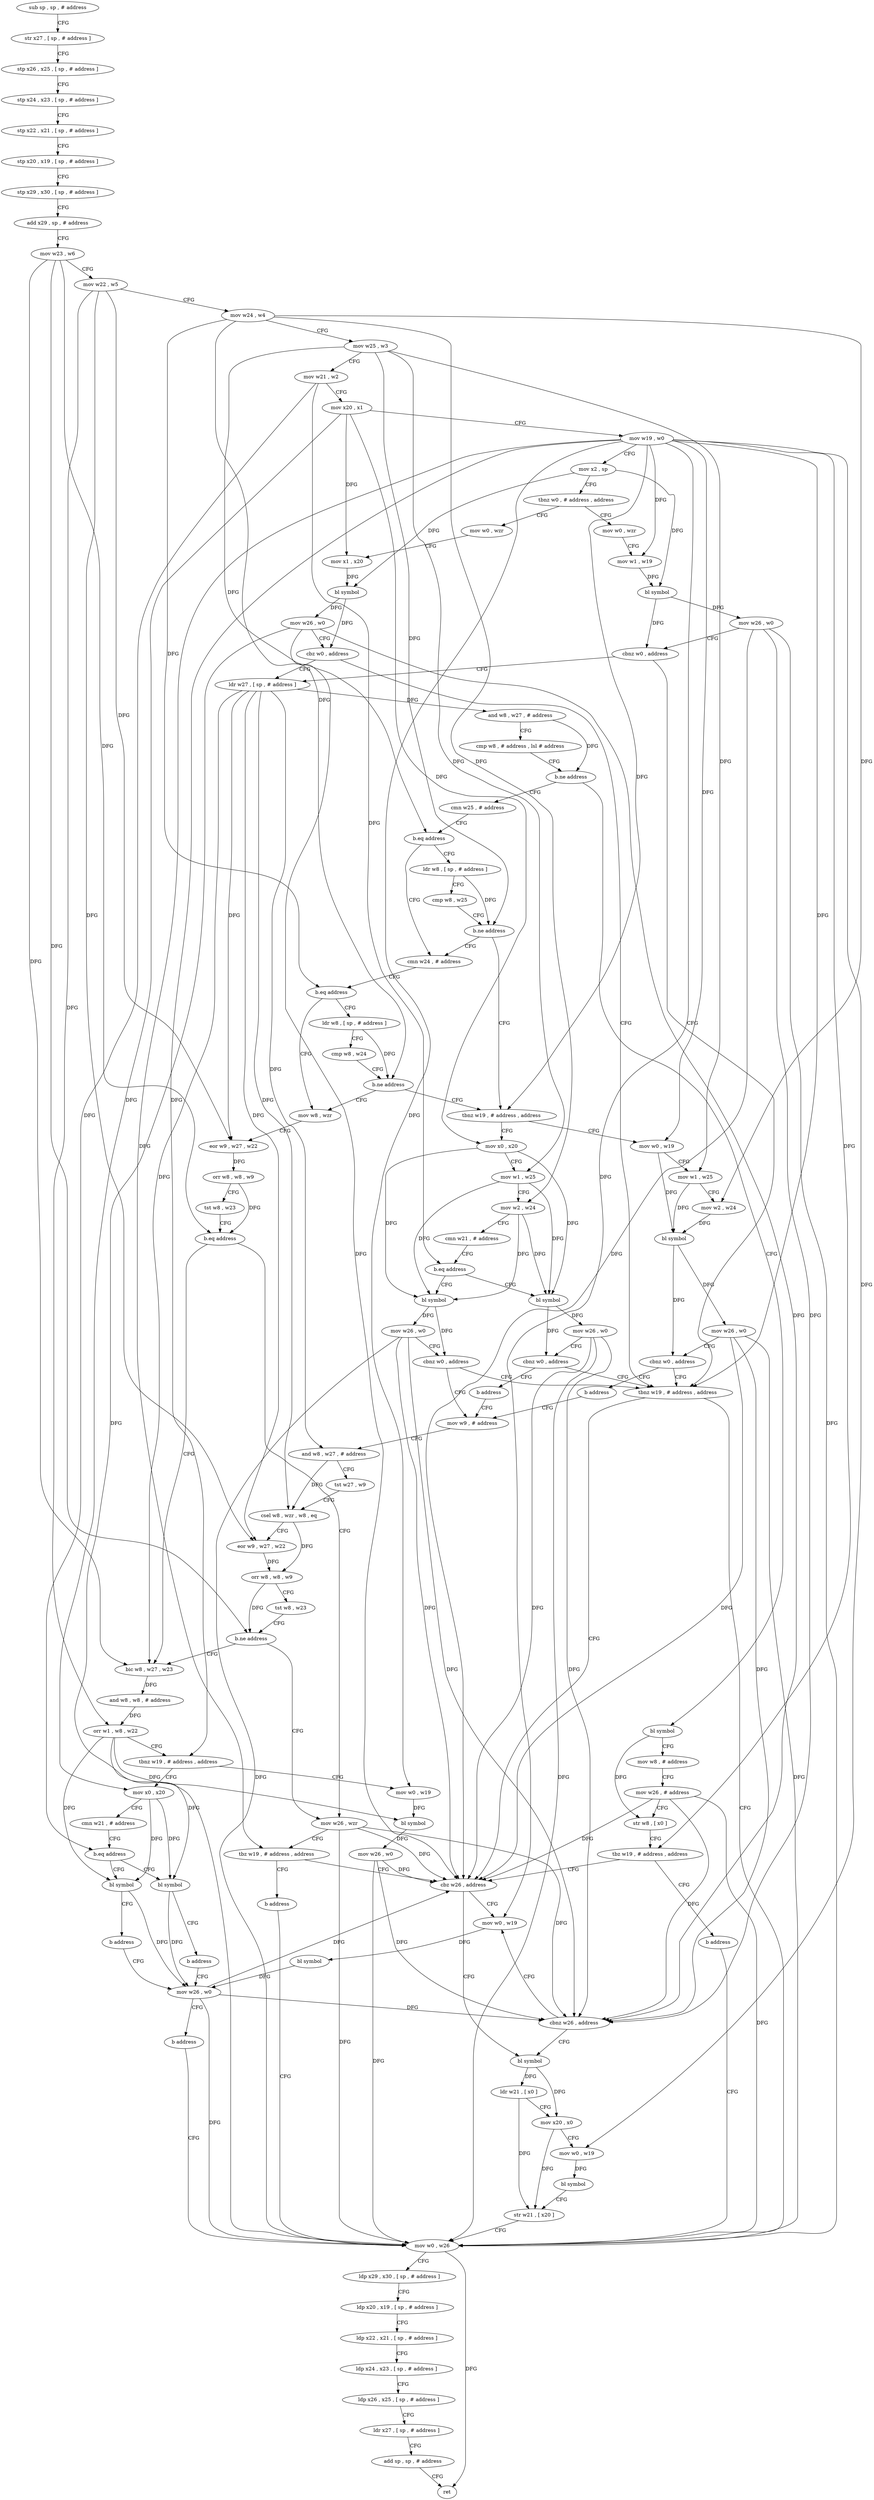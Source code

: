 digraph "func" {
"4275432" [label = "sub sp , sp , # address" ]
"4275436" [label = "str x27 , [ sp , # address ]" ]
"4275440" [label = "stp x26 , x25 , [ sp , # address ]" ]
"4275444" [label = "stp x24 , x23 , [ sp , # address ]" ]
"4275448" [label = "stp x22 , x21 , [ sp , # address ]" ]
"4275452" [label = "stp x20 , x19 , [ sp , # address ]" ]
"4275456" [label = "stp x29 , x30 , [ sp , # address ]" ]
"4275460" [label = "add x29 , sp , # address" ]
"4275464" [label = "mov w23 , w6" ]
"4275468" [label = "mov w22 , w5" ]
"4275472" [label = "mov w24 , w4" ]
"4275476" [label = "mov w25 , w3" ]
"4275480" [label = "mov w21 , w2" ]
"4275484" [label = "mov x20 , x1" ]
"4275488" [label = "mov w19 , w0" ]
"4275492" [label = "mov x2 , sp" ]
"4275496" [label = "tbnz w0 , # address , address" ]
"4275644" [label = "mov w0 , wzr" ]
"4275500" [label = "mov w0 , wzr" ]
"4275648" [label = "mov x1 , x20" ]
"4275652" [label = "bl symbol" ]
"4275656" [label = "mov w26 , w0" ]
"4275660" [label = "cbz w0 , address" ]
"4275520" [label = "ldr w27 , [ sp , # address ]" ]
"4275664" [label = "tbnz w19 , # address , address" ]
"4275504" [label = "mov w1 , w19" ]
"4275508" [label = "bl symbol" ]
"4275512" [label = "mov w26 , w0" ]
"4275516" [label = "cbnz w0 , address" ]
"4275524" [label = "and w8 , w27 , # address" ]
"4275528" [label = "cmp w8 , # address , lsl # address" ]
"4275532" [label = "b.ne address" ]
"4275732" [label = "bl symbol" ]
"4275536" [label = "cmn w25 , # address" ]
"4275696" [label = "mov w0 , w26" ]
"4275668" [label = "cbz w26 , address" ]
"4275736" [label = "mov w8 , # address" ]
"4275740" [label = "mov w26 , # address" ]
"4275744" [label = "str w8 , [ x0 ]" ]
"4275748" [label = "tbz w19 , # address , address" ]
"4275752" [label = "b address" ]
"4275540" [label = "b.eq address" ]
"4275556" [label = "cmn w24 , # address" ]
"4275544" [label = "ldr w8 , [ sp , # address ]" ]
"4275700" [label = "ldp x29 , x30 , [ sp , # address ]" ]
"4275704" [label = "ldp x20 , x19 , [ sp , # address ]" ]
"4275708" [label = "ldp x22 , x21 , [ sp , # address ]" ]
"4275712" [label = "ldp x24 , x23 , [ sp , # address ]" ]
"4275716" [label = "ldp x26 , x25 , [ sp , # address ]" ]
"4275720" [label = "ldr x27 , [ sp , # address ]" ]
"4275724" [label = "add sp , sp , # address" ]
"4275728" [label = "ret" ]
"4275628" [label = "mov w0 , w19" ]
"4275672" [label = "bl symbol" ]
"4275560" [label = "b.eq address" ]
"4275576" [label = "mov w8 , wzr" ]
"4275564" [label = "ldr w8 , [ sp , # address ]" ]
"4275548" [label = "cmp w8 , w25" ]
"4275552" [label = "b.ne address" ]
"4275756" [label = "tbnz w19 , # address , address" ]
"4275632" [label = "bl symbol" ]
"4275636" [label = "mov w26 , w0" ]
"4275676" [label = "ldr w21 , [ x0 ]" ]
"4275680" [label = "mov x20 , x0" ]
"4275684" [label = "mov w0 , w19" ]
"4275688" [label = "bl symbol" ]
"4275692" [label = "str w21 , [ x20 ]" ]
"4275580" [label = "eor w9 , w27 , w22" ]
"4275584" [label = "orr w8 , w8 , w9" ]
"4275588" [label = "tst w8 , w23" ]
"4275592" [label = "b.eq address" ]
"4275888" [label = "mov w26 , wzr" ]
"4275596" [label = "bic w8 , w27 , w23" ]
"4275568" [label = "cmp w8 , w24" ]
"4275572" [label = "b.ne address" ]
"4275788" [label = "mov x0 , x20" ]
"4275760" [label = "mov w0 , w19" ]
"4275892" [label = "tbz w19 , # address , address" ]
"4275896" [label = "b address" ]
"4275600" [label = "and w8 , w8 , # address" ]
"4275604" [label = "orr w1 , w8 , w22" ]
"4275608" [label = "tbnz w19 , # address , address" ]
"4275824" [label = "mov x0 , x20" ]
"4275612" [label = "mov w0 , w19" ]
"4275792" [label = "mov w1 , w25" ]
"4275796" [label = "mov w2 , w24" ]
"4275800" [label = "cmn w21 , # address" ]
"4275804" [label = "b.eq address" ]
"4275844" [label = "bl symbol" ]
"4275808" [label = "bl symbol" ]
"4275764" [label = "mov w1 , w25" ]
"4275768" [label = "mov w2 , w24" ]
"4275772" [label = "bl symbol" ]
"4275776" [label = "mov w26 , w0" ]
"4275780" [label = "cbnz w0 , address" ]
"4275784" [label = "b address" ]
"4275828" [label = "cmn w21 , # address" ]
"4275832" [label = "b.eq address" ]
"4275900" [label = "bl symbol" ]
"4275836" [label = "bl symbol" ]
"4275616" [label = "bl symbol" ]
"4275620" [label = "mov w26 , w0" ]
"4275624" [label = "cbnz w26 , address" ]
"4275848" [label = "mov w26 , w0" ]
"4275852" [label = "cbnz w0 , address" ]
"4275856" [label = "mov w9 , # address" ]
"4275812" [label = "mov w26 , w0" ]
"4275816" [label = "cbnz w0 , address" ]
"4275820" [label = "b address" ]
"4275904" [label = "b address" ]
"4275840" [label = "b address" ]
"4275860" [label = "and w8 , w27 , # address" ]
"4275864" [label = "tst w27 , w9" ]
"4275868" [label = "csel w8 , wzr , w8 , eq" ]
"4275872" [label = "eor w9 , w27 , w22" ]
"4275876" [label = "orr w8 , w8 , w9" ]
"4275880" [label = "tst w8 , w23" ]
"4275884" [label = "b.ne address" ]
"4275640" [label = "b address" ]
"4275432" -> "4275436" [ label = "CFG" ]
"4275436" -> "4275440" [ label = "CFG" ]
"4275440" -> "4275444" [ label = "CFG" ]
"4275444" -> "4275448" [ label = "CFG" ]
"4275448" -> "4275452" [ label = "CFG" ]
"4275452" -> "4275456" [ label = "CFG" ]
"4275456" -> "4275460" [ label = "CFG" ]
"4275460" -> "4275464" [ label = "CFG" ]
"4275464" -> "4275468" [ label = "CFG" ]
"4275464" -> "4275592" [ label = "DFG" ]
"4275464" -> "4275596" [ label = "DFG" ]
"4275464" -> "4275884" [ label = "DFG" ]
"4275468" -> "4275472" [ label = "CFG" ]
"4275468" -> "4275580" [ label = "DFG" ]
"4275468" -> "4275604" [ label = "DFG" ]
"4275468" -> "4275872" [ label = "DFG" ]
"4275472" -> "4275476" [ label = "CFG" ]
"4275472" -> "4275560" [ label = "DFG" ]
"4275472" -> "4275572" [ label = "DFG" ]
"4275472" -> "4275796" [ label = "DFG" ]
"4275472" -> "4275768" [ label = "DFG" ]
"4275476" -> "4275480" [ label = "CFG" ]
"4275476" -> "4275540" [ label = "DFG" ]
"4275476" -> "4275552" [ label = "DFG" ]
"4275476" -> "4275792" [ label = "DFG" ]
"4275476" -> "4275764" [ label = "DFG" ]
"4275480" -> "4275484" [ label = "CFG" ]
"4275480" -> "4275804" [ label = "DFG" ]
"4275480" -> "4275832" [ label = "DFG" ]
"4275484" -> "4275488" [ label = "CFG" ]
"4275484" -> "4275648" [ label = "DFG" ]
"4275484" -> "4275788" [ label = "DFG" ]
"4275484" -> "4275824" [ label = "DFG" ]
"4275488" -> "4275492" [ label = "CFG" ]
"4275488" -> "4275504" [ label = "DFG" ]
"4275488" -> "4275664" [ label = "DFG" ]
"4275488" -> "4275748" [ label = "DFG" ]
"4275488" -> "4275628" [ label = "DFG" ]
"4275488" -> "4275684" [ label = "DFG" ]
"4275488" -> "4275756" [ label = "DFG" ]
"4275488" -> "4275892" [ label = "DFG" ]
"4275488" -> "4275608" [ label = "DFG" ]
"4275488" -> "4275760" [ label = "DFG" ]
"4275488" -> "4275612" [ label = "DFG" ]
"4275492" -> "4275496" [ label = "CFG" ]
"4275492" -> "4275652" [ label = "DFG" ]
"4275492" -> "4275508" [ label = "DFG" ]
"4275496" -> "4275644" [ label = "CFG" ]
"4275496" -> "4275500" [ label = "CFG" ]
"4275644" -> "4275648" [ label = "CFG" ]
"4275500" -> "4275504" [ label = "CFG" ]
"4275648" -> "4275652" [ label = "DFG" ]
"4275652" -> "4275656" [ label = "DFG" ]
"4275652" -> "4275660" [ label = "DFG" ]
"4275656" -> "4275660" [ label = "CFG" ]
"4275656" -> "4275696" [ label = "DFG" ]
"4275656" -> "4275668" [ label = "DFG" ]
"4275656" -> "4275624" [ label = "DFG" ]
"4275660" -> "4275520" [ label = "CFG" ]
"4275660" -> "4275664" [ label = "CFG" ]
"4275520" -> "4275524" [ label = "DFG" ]
"4275520" -> "4275580" [ label = "DFG" ]
"4275520" -> "4275596" [ label = "DFG" ]
"4275520" -> "4275860" [ label = "DFG" ]
"4275520" -> "4275868" [ label = "DFG" ]
"4275520" -> "4275872" [ label = "DFG" ]
"4275664" -> "4275696" [ label = "CFG" ]
"4275664" -> "4275668" [ label = "CFG" ]
"4275504" -> "4275508" [ label = "DFG" ]
"4275508" -> "4275512" [ label = "DFG" ]
"4275508" -> "4275516" [ label = "DFG" ]
"4275512" -> "4275516" [ label = "CFG" ]
"4275512" -> "4275696" [ label = "DFG" ]
"4275512" -> "4275668" [ label = "DFG" ]
"4275512" -> "4275624" [ label = "DFG" ]
"4275516" -> "4275664" [ label = "CFG" ]
"4275516" -> "4275520" [ label = "CFG" ]
"4275524" -> "4275528" [ label = "CFG" ]
"4275524" -> "4275532" [ label = "DFG" ]
"4275528" -> "4275532" [ label = "CFG" ]
"4275532" -> "4275732" [ label = "CFG" ]
"4275532" -> "4275536" [ label = "CFG" ]
"4275732" -> "4275736" [ label = "CFG" ]
"4275732" -> "4275744" [ label = "DFG" ]
"4275536" -> "4275540" [ label = "CFG" ]
"4275696" -> "4275700" [ label = "CFG" ]
"4275696" -> "4275728" [ label = "DFG" ]
"4275668" -> "4275628" [ label = "CFG" ]
"4275668" -> "4275672" [ label = "CFG" ]
"4275736" -> "4275740" [ label = "CFG" ]
"4275740" -> "4275744" [ label = "CFG" ]
"4275740" -> "4275696" [ label = "DFG" ]
"4275740" -> "4275668" [ label = "DFG" ]
"4275740" -> "4275624" [ label = "DFG" ]
"4275744" -> "4275748" [ label = "CFG" ]
"4275748" -> "4275668" [ label = "CFG" ]
"4275748" -> "4275752" [ label = "CFG" ]
"4275752" -> "4275696" [ label = "CFG" ]
"4275540" -> "4275556" [ label = "CFG" ]
"4275540" -> "4275544" [ label = "CFG" ]
"4275556" -> "4275560" [ label = "CFG" ]
"4275544" -> "4275548" [ label = "CFG" ]
"4275544" -> "4275552" [ label = "DFG" ]
"4275700" -> "4275704" [ label = "CFG" ]
"4275704" -> "4275708" [ label = "CFG" ]
"4275708" -> "4275712" [ label = "CFG" ]
"4275712" -> "4275716" [ label = "CFG" ]
"4275716" -> "4275720" [ label = "CFG" ]
"4275720" -> "4275724" [ label = "CFG" ]
"4275724" -> "4275728" [ label = "CFG" ]
"4275628" -> "4275632" [ label = "DFG" ]
"4275672" -> "4275676" [ label = "DFG" ]
"4275672" -> "4275680" [ label = "DFG" ]
"4275560" -> "4275576" [ label = "CFG" ]
"4275560" -> "4275564" [ label = "CFG" ]
"4275576" -> "4275580" [ label = "CFG" ]
"4275564" -> "4275568" [ label = "CFG" ]
"4275564" -> "4275572" [ label = "DFG" ]
"4275548" -> "4275552" [ label = "CFG" ]
"4275552" -> "4275756" [ label = "CFG" ]
"4275552" -> "4275556" [ label = "CFG" ]
"4275756" -> "4275788" [ label = "CFG" ]
"4275756" -> "4275760" [ label = "CFG" ]
"4275632" -> "4275636" [ label = "DFG" ]
"4275636" -> "4275640" [ label = "CFG" ]
"4275636" -> "4275696" [ label = "DFG" ]
"4275636" -> "4275668" [ label = "DFG" ]
"4275636" -> "4275624" [ label = "DFG" ]
"4275676" -> "4275680" [ label = "CFG" ]
"4275676" -> "4275692" [ label = "DFG" ]
"4275680" -> "4275684" [ label = "CFG" ]
"4275680" -> "4275692" [ label = "DFG" ]
"4275684" -> "4275688" [ label = "DFG" ]
"4275688" -> "4275692" [ label = "CFG" ]
"4275692" -> "4275696" [ label = "CFG" ]
"4275580" -> "4275584" [ label = "DFG" ]
"4275584" -> "4275588" [ label = "CFG" ]
"4275584" -> "4275592" [ label = "DFG" ]
"4275588" -> "4275592" [ label = "CFG" ]
"4275592" -> "4275888" [ label = "CFG" ]
"4275592" -> "4275596" [ label = "CFG" ]
"4275888" -> "4275892" [ label = "CFG" ]
"4275888" -> "4275696" [ label = "DFG" ]
"4275888" -> "4275668" [ label = "DFG" ]
"4275888" -> "4275624" [ label = "DFG" ]
"4275596" -> "4275600" [ label = "DFG" ]
"4275568" -> "4275572" [ label = "CFG" ]
"4275572" -> "4275756" [ label = "CFG" ]
"4275572" -> "4275576" [ label = "CFG" ]
"4275788" -> "4275792" [ label = "CFG" ]
"4275788" -> "4275844" [ label = "DFG" ]
"4275788" -> "4275808" [ label = "DFG" ]
"4275760" -> "4275764" [ label = "CFG" ]
"4275760" -> "4275772" [ label = "DFG" ]
"4275892" -> "4275668" [ label = "CFG" ]
"4275892" -> "4275896" [ label = "CFG" ]
"4275896" -> "4275696" [ label = "CFG" ]
"4275600" -> "4275604" [ label = "DFG" ]
"4275604" -> "4275608" [ label = "CFG" ]
"4275604" -> "4275616" [ label = "DFG" ]
"4275604" -> "4275900" [ label = "DFG" ]
"4275604" -> "4275836" [ label = "DFG" ]
"4275608" -> "4275824" [ label = "CFG" ]
"4275608" -> "4275612" [ label = "CFG" ]
"4275824" -> "4275828" [ label = "CFG" ]
"4275824" -> "4275900" [ label = "DFG" ]
"4275824" -> "4275836" [ label = "DFG" ]
"4275612" -> "4275616" [ label = "DFG" ]
"4275792" -> "4275796" [ label = "CFG" ]
"4275792" -> "4275844" [ label = "DFG" ]
"4275792" -> "4275808" [ label = "DFG" ]
"4275796" -> "4275800" [ label = "CFG" ]
"4275796" -> "4275844" [ label = "DFG" ]
"4275796" -> "4275808" [ label = "DFG" ]
"4275800" -> "4275804" [ label = "CFG" ]
"4275804" -> "4275844" [ label = "CFG" ]
"4275804" -> "4275808" [ label = "CFG" ]
"4275844" -> "4275848" [ label = "DFG" ]
"4275844" -> "4275852" [ label = "DFG" ]
"4275808" -> "4275812" [ label = "DFG" ]
"4275808" -> "4275816" [ label = "DFG" ]
"4275764" -> "4275768" [ label = "CFG" ]
"4275764" -> "4275772" [ label = "DFG" ]
"4275768" -> "4275772" [ label = "DFG" ]
"4275772" -> "4275776" [ label = "DFG" ]
"4275772" -> "4275780" [ label = "DFG" ]
"4275776" -> "4275780" [ label = "CFG" ]
"4275776" -> "4275696" [ label = "DFG" ]
"4275776" -> "4275668" [ label = "DFG" ]
"4275776" -> "4275624" [ label = "DFG" ]
"4275780" -> "4275664" [ label = "CFG" ]
"4275780" -> "4275784" [ label = "CFG" ]
"4275784" -> "4275856" [ label = "CFG" ]
"4275828" -> "4275832" [ label = "CFG" ]
"4275832" -> "4275900" [ label = "CFG" ]
"4275832" -> "4275836" [ label = "CFG" ]
"4275900" -> "4275904" [ label = "CFG" ]
"4275900" -> "4275636" [ label = "DFG" ]
"4275836" -> "4275840" [ label = "CFG" ]
"4275836" -> "4275636" [ label = "DFG" ]
"4275616" -> "4275620" [ label = "DFG" ]
"4275620" -> "4275624" [ label = "DFG" ]
"4275620" -> "4275696" [ label = "DFG" ]
"4275620" -> "4275668" [ label = "DFG" ]
"4275624" -> "4275672" [ label = "CFG" ]
"4275624" -> "4275628" [ label = "CFG" ]
"4275848" -> "4275852" [ label = "CFG" ]
"4275848" -> "4275696" [ label = "DFG" ]
"4275848" -> "4275668" [ label = "DFG" ]
"4275848" -> "4275624" [ label = "DFG" ]
"4275852" -> "4275664" [ label = "CFG" ]
"4275852" -> "4275856" [ label = "CFG" ]
"4275856" -> "4275860" [ label = "CFG" ]
"4275812" -> "4275816" [ label = "CFG" ]
"4275812" -> "4275696" [ label = "DFG" ]
"4275812" -> "4275668" [ label = "DFG" ]
"4275812" -> "4275624" [ label = "DFG" ]
"4275816" -> "4275664" [ label = "CFG" ]
"4275816" -> "4275820" [ label = "CFG" ]
"4275820" -> "4275856" [ label = "CFG" ]
"4275904" -> "4275636" [ label = "CFG" ]
"4275840" -> "4275636" [ label = "CFG" ]
"4275860" -> "4275864" [ label = "CFG" ]
"4275860" -> "4275868" [ label = "DFG" ]
"4275864" -> "4275868" [ label = "CFG" ]
"4275868" -> "4275872" [ label = "CFG" ]
"4275868" -> "4275876" [ label = "DFG" ]
"4275872" -> "4275876" [ label = "DFG" ]
"4275876" -> "4275880" [ label = "CFG" ]
"4275876" -> "4275884" [ label = "DFG" ]
"4275880" -> "4275884" [ label = "CFG" ]
"4275884" -> "4275596" [ label = "CFG" ]
"4275884" -> "4275888" [ label = "CFG" ]
"4275640" -> "4275696" [ label = "CFG" ]
}
